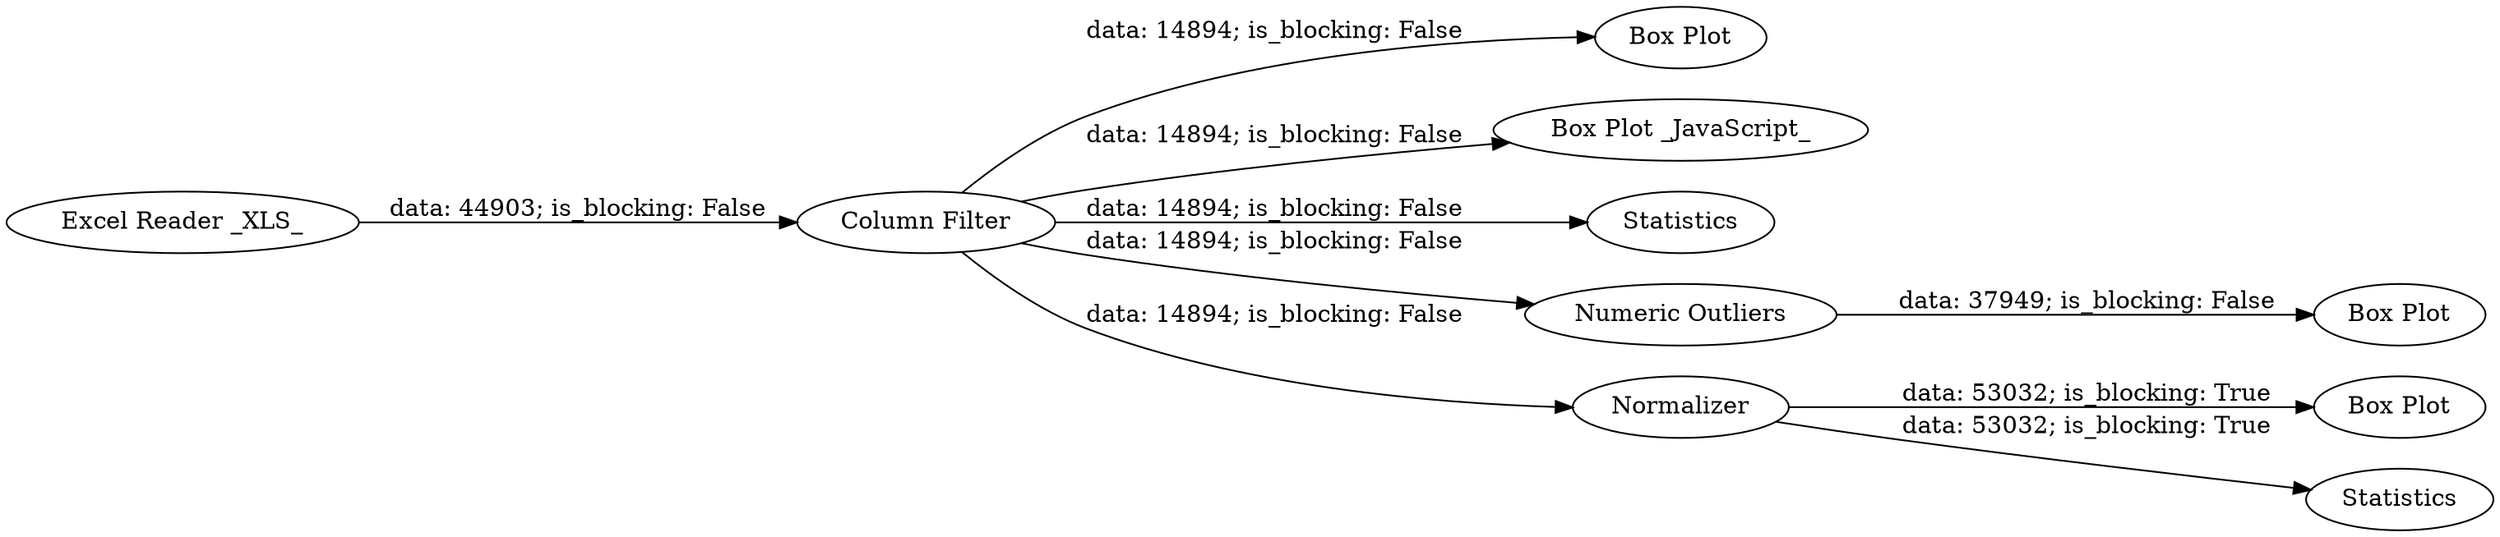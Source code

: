 digraph {
	"-6417934114100529969_35" [label="Box Plot"]
	"-6417934114100529969_18" [label="Box Plot _JavaScript_"]
	"-6417934114100529969_33" [label="Column Filter"]
	"-6417934114100529969_36" [label="Box Plot"]
	"-6417934114100529969_34" [label="Box Plot"]
	"-6417934114100529969_27" [label="Excel Reader _XLS_"]
	"-6417934114100529969_29" [label=Statistics]
	"-6417934114100529969_25" [label="Numeric Outliers"]
	"-6417934114100529969_31" [label=Statistics]
	"-6417934114100529969_32" [label=Normalizer]
	"-6417934114100529969_33" -> "-6417934114100529969_18" [label="data: 14894; is_blocking: False"]
	"-6417934114100529969_32" -> "-6417934114100529969_36" [label="data: 53032; is_blocking: True"]
	"-6417934114100529969_33" -> "-6417934114100529969_32" [label="data: 14894; is_blocking: False"]
	"-6417934114100529969_32" -> "-6417934114100529969_31" [label="data: 53032; is_blocking: True"]
	"-6417934114100529969_33" -> "-6417934114100529969_35" [label="data: 14894; is_blocking: False"]
	"-6417934114100529969_25" -> "-6417934114100529969_34" [label="data: 37949; is_blocking: False"]
	"-6417934114100529969_33" -> "-6417934114100529969_25" [label="data: 14894; is_blocking: False"]
	"-6417934114100529969_33" -> "-6417934114100529969_29" [label="data: 14894; is_blocking: False"]
	"-6417934114100529969_27" -> "-6417934114100529969_33" [label="data: 44903; is_blocking: False"]
	rankdir=LR
}
